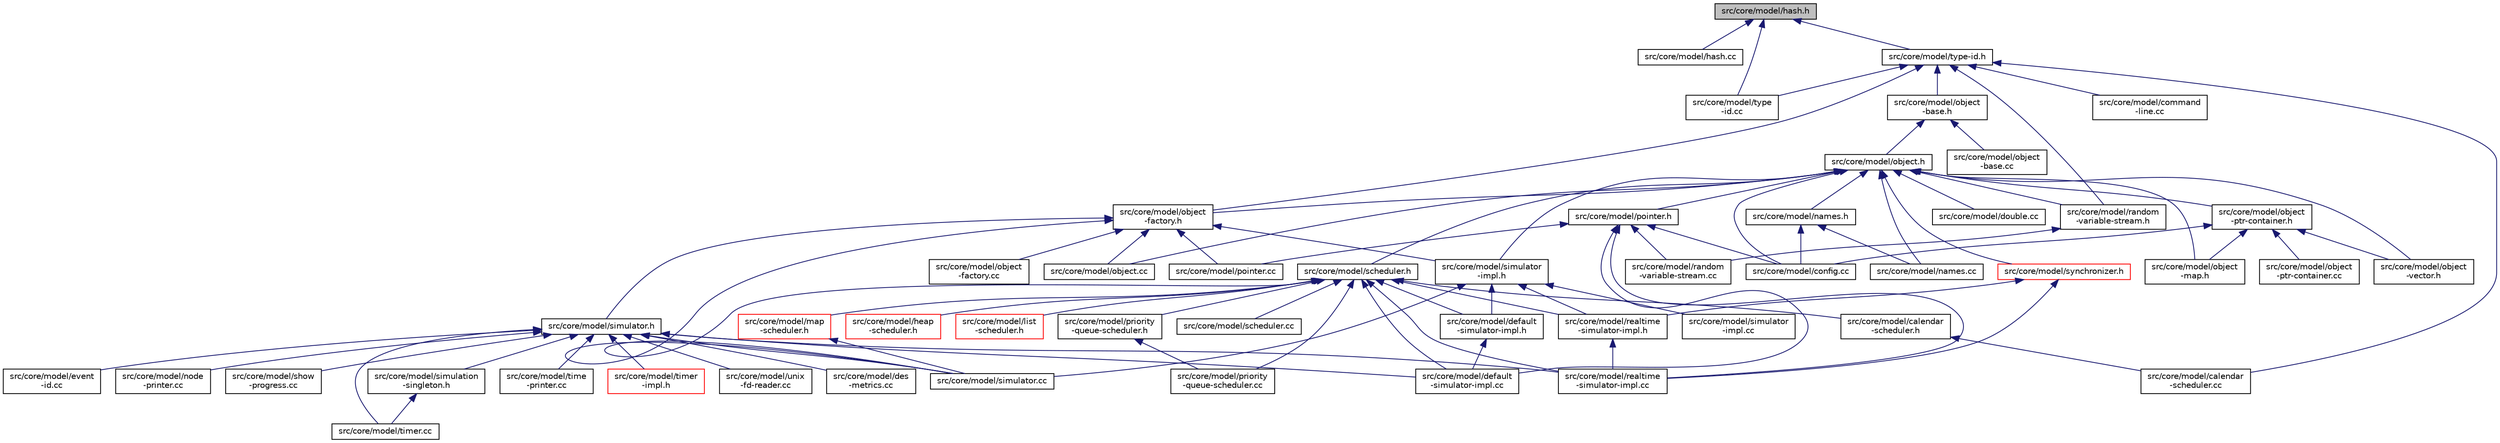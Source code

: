 digraph "src/core/model/hash.h"
{
 // LATEX_PDF_SIZE
  edge [fontname="Helvetica",fontsize="10",labelfontname="Helvetica",labelfontsize="10"];
  node [fontname="Helvetica",fontsize="10",shape=record];
  Node1 [label="src/core/model/hash.h",height=0.2,width=0.4,color="black", fillcolor="grey75", style="filled", fontcolor="black",tooltip="ns3::Hasher, ns3::Hash32() and ns3::Hash64() function declarations."];
  Node1 -> Node2 [dir="back",color="midnightblue",fontsize="10",style="solid",fontname="Helvetica"];
  Node2 [label="src/core/model/hash.cc",height=0.2,width=0.4,color="black", fillcolor="white", style="filled",URL="$hash_8cc.html",tooltip="ns3::Hasher implementation."];
  Node1 -> Node3 [dir="back",color="midnightblue",fontsize="10",style="solid",fontname="Helvetica"];
  Node3 [label="src/core/model/type\l-id.cc",height=0.2,width=0.4,color="black", fillcolor="white", style="filled",URL="$type-id_8cc.html",tooltip="ns3::TypeId and ns3::IidManager implementations."];
  Node1 -> Node4 [dir="back",color="midnightblue",fontsize="10",style="solid",fontname="Helvetica"];
  Node4 [label="src/core/model/type-id.h",height=0.2,width=0.4,color="black", fillcolor="white", style="filled",URL="$type-id_8h.html",tooltip="ns3::TypeId declaration; inline and template implementations."];
  Node4 -> Node5 [dir="back",color="midnightblue",fontsize="10",style="solid",fontname="Helvetica"];
  Node5 [label="src/core/model/calendar\l-scheduler.cc",height=0.2,width=0.4,color="black", fillcolor="white", style="filled",URL="$calendar-scheduler_8cc.html",tooltip="ns3::CalendarScheduler class implementation."];
  Node4 -> Node6 [dir="back",color="midnightblue",fontsize="10",style="solid",fontname="Helvetica"];
  Node6 [label="src/core/model/command\l-line.cc",height=0.2,width=0.4,color="black", fillcolor="white", style="filled",URL="$command-line_8cc.html",tooltip="ns3::CommandLine implementation."];
  Node4 -> Node7 [dir="back",color="midnightblue",fontsize="10",style="solid",fontname="Helvetica"];
  Node7 [label="src/core/model/object\l-base.h",height=0.2,width=0.4,color="black", fillcolor="white", style="filled",URL="$object-base_8h.html",tooltip="ns3::ObjectBase declaration and NS_OBJECT_ENSURE_REGISTERED() madro definition."];
  Node7 -> Node8 [dir="back",color="midnightblue",fontsize="10",style="solid",fontname="Helvetica"];
  Node8 [label="src/core/model/object\l-base.cc",height=0.2,width=0.4,color="black", fillcolor="white", style="filled",URL="$object-base_8cc.html",tooltip="ns3::ObjectBase class implementation."];
  Node7 -> Node9 [dir="back",color="midnightblue",fontsize="10",style="solid",fontname="Helvetica"];
  Node9 [label="src/core/model/object.h",height=0.2,width=0.4,color="black", fillcolor="white", style="filled",URL="$object_8h.html",tooltip="ns3::Object class declaration, which is the root of the Object hierarchy and Aggregation."];
  Node9 -> Node10 [dir="back",color="midnightblue",fontsize="10",style="solid",fontname="Helvetica"];
  Node10 [label="src/core/model/config.cc",height=0.2,width=0.4,color="black", fillcolor="white", style="filled",URL="$config_8cc.html",tooltip="ns3::Config implementations."];
  Node9 -> Node11 [dir="back",color="midnightblue",fontsize="10",style="solid",fontname="Helvetica"];
  Node11 [label="src/core/model/double.cc",height=0.2,width=0.4,color="black", fillcolor="white", style="filled",URL="$double_8cc.html",tooltip="ns3::DoubleValue attribute value implementation."];
  Node9 -> Node12 [dir="back",color="midnightblue",fontsize="10",style="solid",fontname="Helvetica"];
  Node12 [label="src/core/model/names.cc",height=0.2,width=0.4,color="black", fillcolor="white", style="filled",URL="$names_8cc.html",tooltip="ns3::Names, ns3::NamesNode and ns3::NamePriv implementations."];
  Node9 -> Node13 [dir="back",color="midnightblue",fontsize="10",style="solid",fontname="Helvetica"];
  Node13 [label="src/core/model/names.h",height=0.2,width=0.4,color="black", fillcolor="white", style="filled",URL="$names_8h.html",tooltip="Declaration of class ns3::Names."];
  Node13 -> Node10 [dir="back",color="midnightblue",fontsize="10",style="solid",fontname="Helvetica"];
  Node13 -> Node12 [dir="back",color="midnightblue",fontsize="10",style="solid",fontname="Helvetica"];
  Node9 -> Node14 [dir="back",color="midnightblue",fontsize="10",style="solid",fontname="Helvetica"];
  Node14 [label="src/core/model/object\l-factory.h",height=0.2,width=0.4,color="black", fillcolor="white", style="filled",URL="$object-factory_8h.html",tooltip="ns3::ObjectFactory class declaration."];
  Node14 -> Node15 [dir="back",color="midnightblue",fontsize="10",style="solid",fontname="Helvetica"];
  Node15 [label="src/core/model/object\l-factory.cc",height=0.2,width=0.4,color="black", fillcolor="white", style="filled",URL="$object-factory_8cc.html",tooltip="ns3::ObjectFactory class implementation."];
  Node14 -> Node16 [dir="back",color="midnightblue",fontsize="10",style="solid",fontname="Helvetica"];
  Node16 [label="src/core/model/object.cc",height=0.2,width=0.4,color="black", fillcolor="white", style="filled",URL="$object_8cc.html",tooltip="ns3::Object class implementation."];
  Node14 -> Node17 [dir="back",color="midnightblue",fontsize="10",style="solid",fontname="Helvetica"];
  Node17 [label="src/core/model/pointer.cc",height=0.2,width=0.4,color="black", fillcolor="white", style="filled",URL="$pointer_8cc.html",tooltip="ns3::PointerValue attribute value implementations."];
  Node14 -> Node18 [dir="back",color="midnightblue",fontsize="10",style="solid",fontname="Helvetica"];
  Node18 [label="src/core/model/simulator\l-impl.h",height=0.2,width=0.4,color="black", fillcolor="white", style="filled",URL="$simulator-impl_8h.html",tooltip="ns3::SimulatorImpl declaration."];
  Node18 -> Node19 [dir="back",color="midnightblue",fontsize="10",style="solid",fontname="Helvetica"];
  Node19 [label="src/core/model/default\l-simulator-impl.h",height=0.2,width=0.4,color="black", fillcolor="white", style="filled",URL="$default-simulator-impl_8h.html",tooltip="ns3::DefaultSimulatorImpl declaration."];
  Node19 -> Node20 [dir="back",color="midnightblue",fontsize="10",style="solid",fontname="Helvetica"];
  Node20 [label="src/core/model/default\l-simulator-impl.cc",height=0.2,width=0.4,color="black", fillcolor="white", style="filled",URL="$default-simulator-impl_8cc.html",tooltip="ns3::DefaultSimulatorImpl implementation."];
  Node18 -> Node21 [dir="back",color="midnightblue",fontsize="10",style="solid",fontname="Helvetica"];
  Node21 [label="src/core/model/realtime\l-simulator-impl.h",height=0.2,width=0.4,color="black", fillcolor="white", style="filled",URL="$realtime-simulator-impl_8h.html",tooltip="ns3::RealtimeSimulatorImpl declaration."];
  Node21 -> Node22 [dir="back",color="midnightblue",fontsize="10",style="solid",fontname="Helvetica"];
  Node22 [label="src/core/model/realtime\l-simulator-impl.cc",height=0.2,width=0.4,color="black", fillcolor="white", style="filled",URL="$realtime-simulator-impl_8cc.html",tooltip="ns3::RealTimeSimulatorImpl implementation."];
  Node18 -> Node23 [dir="back",color="midnightblue",fontsize="10",style="solid",fontname="Helvetica"];
  Node23 [label="src/core/model/simulator\l-impl.cc",height=0.2,width=0.4,color="black", fillcolor="white", style="filled",URL="$simulator-impl_8cc.html",tooltip="ns3::SimulatorImpl implementation."];
  Node18 -> Node24 [dir="back",color="midnightblue",fontsize="10",style="solid",fontname="Helvetica"];
  Node24 [label="src/core/model/simulator.cc",height=0.2,width=0.4,color="black", fillcolor="white", style="filled",URL="$simulator_8cc.html",tooltip="ns3::Simulator implementation, as well as implementation pointer, global scheduler implementation."];
  Node14 -> Node24 [dir="back",color="midnightblue",fontsize="10",style="solid",fontname="Helvetica"];
  Node14 -> Node25 [dir="back",color="midnightblue",fontsize="10",style="solid",fontname="Helvetica"];
  Node25 [label="src/core/model/simulator.h",height=0.2,width=0.4,color="black", fillcolor="white", style="filled",URL="$simulator_8h.html",tooltip="ns3::Simulator declaration."];
  Node25 -> Node20 [dir="back",color="midnightblue",fontsize="10",style="solid",fontname="Helvetica"];
  Node25 -> Node26 [dir="back",color="midnightblue",fontsize="10",style="solid",fontname="Helvetica"];
  Node26 [label="src/core/model/des\l-metrics.cc",height=0.2,width=0.4,color="black", fillcolor="white", style="filled",URL="$des-metrics_8cc.html",tooltip="ns3::DesMetrics implementation."];
  Node25 -> Node27 [dir="back",color="midnightblue",fontsize="10",style="solid",fontname="Helvetica"];
  Node27 [label="src/core/model/event\l-id.cc",height=0.2,width=0.4,color="black", fillcolor="white", style="filled",URL="$event-id_8cc.html",tooltip="ns3::EventId implementation."];
  Node25 -> Node28 [dir="back",color="midnightblue",fontsize="10",style="solid",fontname="Helvetica"];
  Node28 [label="src/core/model/node\l-printer.cc",height=0.2,width=0.4,color="black", fillcolor="white", style="filled",URL="$node-printer_8cc.html",tooltip="ns3::DefaultNodePrinter implementation."];
  Node25 -> Node22 [dir="back",color="midnightblue",fontsize="10",style="solid",fontname="Helvetica"];
  Node25 -> Node29 [dir="back",color="midnightblue",fontsize="10",style="solid",fontname="Helvetica"];
  Node29 [label="src/core/model/show\l-progress.cc",height=0.2,width=0.4,color="black", fillcolor="white", style="filled",URL="$show-progress_8cc.html",tooltip="ns3::ShowProgress implementation."];
  Node25 -> Node30 [dir="back",color="midnightblue",fontsize="10",style="solid",fontname="Helvetica"];
  Node30 [label="src/core/model/simulation\l-singleton.h",height=0.2,width=0.4,color="black", fillcolor="white", style="filled",URL="$simulation-singleton_8h.html",tooltip="ns3::SimulationSingleton declaration and template implementation."];
  Node30 -> Node31 [dir="back",color="midnightblue",fontsize="10",style="solid",fontname="Helvetica"];
  Node31 [label="src/core/model/timer.cc",height=0.2,width=0.4,color="black", fillcolor="white", style="filled",URL="$timer_8cc.html",tooltip="ns3::Timer implementation."];
  Node25 -> Node24 [dir="back",color="midnightblue",fontsize="10",style="solid",fontname="Helvetica"];
  Node25 -> Node32 [dir="back",color="midnightblue",fontsize="10",style="solid",fontname="Helvetica"];
  Node32 [label="src/core/model/time\l-printer.cc",height=0.2,width=0.4,color="black", fillcolor="white", style="filled",URL="$time-printer_8cc.html",tooltip="ns3::DefaultTimePrinter implementation."];
  Node25 -> Node33 [dir="back",color="midnightblue",fontsize="10",style="solid",fontname="Helvetica"];
  Node33 [label="src/core/model/timer\l-impl.h",height=0.2,width=0.4,color="red", fillcolor="white", style="filled",URL="$timer-impl_8h.html",tooltip="ns3::TimerImpl declaration and implementation."];
  Node25 -> Node31 [dir="back",color="midnightblue",fontsize="10",style="solid",fontname="Helvetica"];
  Node25 -> Node37 [dir="back",color="midnightblue",fontsize="10",style="solid",fontname="Helvetica"];
  Node37 [label="src/core/model/unix\l-fd-reader.cc",height=0.2,width=0.4,color="black", fillcolor="white", style="filled",URL="$unix-fd-reader_8cc.html",tooltip="ns3::FdReader implementation."];
  Node9 -> Node38 [dir="back",color="midnightblue",fontsize="10",style="solid",fontname="Helvetica"];
  Node38 [label="src/core/model/object\l-map.h",height=0.2,width=0.4,color="black", fillcolor="white", style="filled",URL="$object-map_8h.html",tooltip="ns3::ObjectMap attribute value declarations and template implementations."];
  Node9 -> Node39 [dir="back",color="midnightblue",fontsize="10",style="solid",fontname="Helvetica"];
  Node39 [label="src/core/model/object\l-ptr-container.h",height=0.2,width=0.4,color="black", fillcolor="white", style="filled",URL="$object-ptr-container_8h.html",tooltip="ns3::ObjectPtrContainerValue attribute value declarations and template implementations."];
  Node39 -> Node10 [dir="back",color="midnightblue",fontsize="10",style="solid",fontname="Helvetica"];
  Node39 -> Node38 [dir="back",color="midnightblue",fontsize="10",style="solid",fontname="Helvetica"];
  Node39 -> Node40 [dir="back",color="midnightblue",fontsize="10",style="solid",fontname="Helvetica"];
  Node40 [label="src/core/model/object\l-ptr-container.cc",height=0.2,width=0.4,color="black", fillcolor="white", style="filled",URL="$object-ptr-container_8cc.html",tooltip="ns3::ObjectPtrContainerValue attribute value implementations."];
  Node39 -> Node41 [dir="back",color="midnightblue",fontsize="10",style="solid",fontname="Helvetica"];
  Node41 [label="src/core/model/object\l-vector.h",height=0.2,width=0.4,color="black", fillcolor="white", style="filled",URL="$object-vector_8h.html",tooltip="ns3::ObjectVectorValue attribute value declarations and template implementations."];
  Node9 -> Node41 [dir="back",color="midnightblue",fontsize="10",style="solid",fontname="Helvetica"];
  Node9 -> Node16 [dir="back",color="midnightblue",fontsize="10",style="solid",fontname="Helvetica"];
  Node9 -> Node42 [dir="back",color="midnightblue",fontsize="10",style="solid",fontname="Helvetica"];
  Node42 [label="src/core/model/pointer.h",height=0.2,width=0.4,color="black", fillcolor="white", style="filled",URL="$pointer_8h.html",tooltip="ns3::PointerValue attribute value declarations and template implementations."];
  Node42 -> Node10 [dir="back",color="midnightblue",fontsize="10",style="solid",fontname="Helvetica"];
  Node42 -> Node20 [dir="back",color="midnightblue",fontsize="10",style="solid",fontname="Helvetica"];
  Node42 -> Node17 [dir="back",color="midnightblue",fontsize="10",style="solid",fontname="Helvetica"];
  Node42 -> Node43 [dir="back",color="midnightblue",fontsize="10",style="solid",fontname="Helvetica"];
  Node43 [label="src/core/model/random\l-variable-stream.cc",height=0.2,width=0.4,color="black", fillcolor="white", style="filled",URL="$random-variable-stream_8cc.html",tooltip="ns3::RandomVariableStream and related implementations"];
  Node42 -> Node22 [dir="back",color="midnightblue",fontsize="10",style="solid",fontname="Helvetica"];
  Node9 -> Node44 [dir="back",color="midnightblue",fontsize="10",style="solid",fontname="Helvetica"];
  Node44 [label="src/core/model/random\l-variable-stream.h",height=0.2,width=0.4,color="black", fillcolor="white", style="filled",URL="$random-variable-stream_8h.html",tooltip="ns3::RandomVariableStream declaration, and related classes."];
  Node44 -> Node43 [dir="back",color="midnightblue",fontsize="10",style="solid",fontname="Helvetica"];
  Node9 -> Node45 [dir="back",color="midnightblue",fontsize="10",style="solid",fontname="Helvetica"];
  Node45 [label="src/core/model/scheduler.h",height=0.2,width=0.4,color="black", fillcolor="white", style="filled",URL="$scheduler_8h.html",tooltip="ns3::Scheduler abstract base class, ns3::Scheduler::Event and ns3::Scheduler::EventKey declarations."];
  Node45 -> Node46 [dir="back",color="midnightblue",fontsize="10",style="solid",fontname="Helvetica"];
  Node46 [label="src/core/model/calendar\l-scheduler.h",height=0.2,width=0.4,color="black", fillcolor="white", style="filled",URL="$calendar-scheduler_8h.html",tooltip="ns3::CalendarScheduler class declaration."];
  Node46 -> Node5 [dir="back",color="midnightblue",fontsize="10",style="solid",fontname="Helvetica"];
  Node45 -> Node20 [dir="back",color="midnightblue",fontsize="10",style="solid",fontname="Helvetica"];
  Node45 -> Node19 [dir="back",color="midnightblue",fontsize="10",style="solid",fontname="Helvetica"];
  Node45 -> Node47 [dir="back",color="midnightblue",fontsize="10",style="solid",fontname="Helvetica"];
  Node47 [label="src/core/model/heap\l-scheduler.h",height=0.2,width=0.4,color="red", fillcolor="white", style="filled",URL="$heap-scheduler_8h.html",tooltip="ns3::HeapScheduler declaration."];
  Node45 -> Node49 [dir="back",color="midnightblue",fontsize="10",style="solid",fontname="Helvetica"];
  Node49 [label="src/core/model/list\l-scheduler.h",height=0.2,width=0.4,color="red", fillcolor="white", style="filled",URL="$list-scheduler_8h.html",tooltip="ns3::ListScheduler declaration."];
  Node45 -> Node51 [dir="back",color="midnightblue",fontsize="10",style="solid",fontname="Helvetica"];
  Node51 [label="src/core/model/map\l-scheduler.h",height=0.2,width=0.4,color="red", fillcolor="white", style="filled",URL="$map-scheduler_8h.html",tooltip="ns3::MapScheduler declaration."];
  Node51 -> Node24 [dir="back",color="midnightblue",fontsize="10",style="solid",fontname="Helvetica"];
  Node45 -> Node53 [dir="back",color="midnightblue",fontsize="10",style="solid",fontname="Helvetica"];
  Node53 [label="src/core/model/priority\l-queue-scheduler.cc",height=0.2,width=0.4,color="black", fillcolor="white", style="filled",URL="$priority-queue-scheduler_8cc.html",tooltip="Implementation of ns3::PriorityQueueScheduler class."];
  Node45 -> Node54 [dir="back",color="midnightblue",fontsize="10",style="solid",fontname="Helvetica"];
  Node54 [label="src/core/model/priority\l-queue-scheduler.h",height=0.2,width=0.4,color="black", fillcolor="white", style="filled",URL="$priority-queue-scheduler_8h.html",tooltip="Declaration of ns3::PriorityQueueScheduler class."];
  Node54 -> Node53 [dir="back",color="midnightblue",fontsize="10",style="solid",fontname="Helvetica"];
  Node45 -> Node22 [dir="back",color="midnightblue",fontsize="10",style="solid",fontname="Helvetica"];
  Node45 -> Node21 [dir="back",color="midnightblue",fontsize="10",style="solid",fontname="Helvetica"];
  Node45 -> Node55 [dir="back",color="midnightblue",fontsize="10",style="solid",fontname="Helvetica"];
  Node55 [label="src/core/model/scheduler.cc",height=0.2,width=0.4,color="black", fillcolor="white", style="filled",URL="$scheduler_8cc.html",tooltip="ns3::Scheduler implementation."];
  Node45 -> Node24 [dir="back",color="midnightblue",fontsize="10",style="solid",fontname="Helvetica"];
  Node9 -> Node18 [dir="back",color="midnightblue",fontsize="10",style="solid",fontname="Helvetica"];
  Node9 -> Node56 [dir="back",color="midnightblue",fontsize="10",style="solid",fontname="Helvetica"];
  Node56 [label="src/core/model/synchronizer.h",height=0.2,width=0.4,color="red", fillcolor="white", style="filled",URL="$synchronizer_8h.html",tooltip="ns3::Synchronizer declaration."];
  Node56 -> Node22 [dir="back",color="midnightblue",fontsize="10",style="solid",fontname="Helvetica"];
  Node56 -> Node21 [dir="back",color="midnightblue",fontsize="10",style="solid",fontname="Helvetica"];
  Node4 -> Node14 [dir="back",color="midnightblue",fontsize="10",style="solid",fontname="Helvetica"];
  Node4 -> Node44 [dir="back",color="midnightblue",fontsize="10",style="solid",fontname="Helvetica"];
  Node4 -> Node3 [dir="back",color="midnightblue",fontsize="10",style="solid",fontname="Helvetica"];
}
